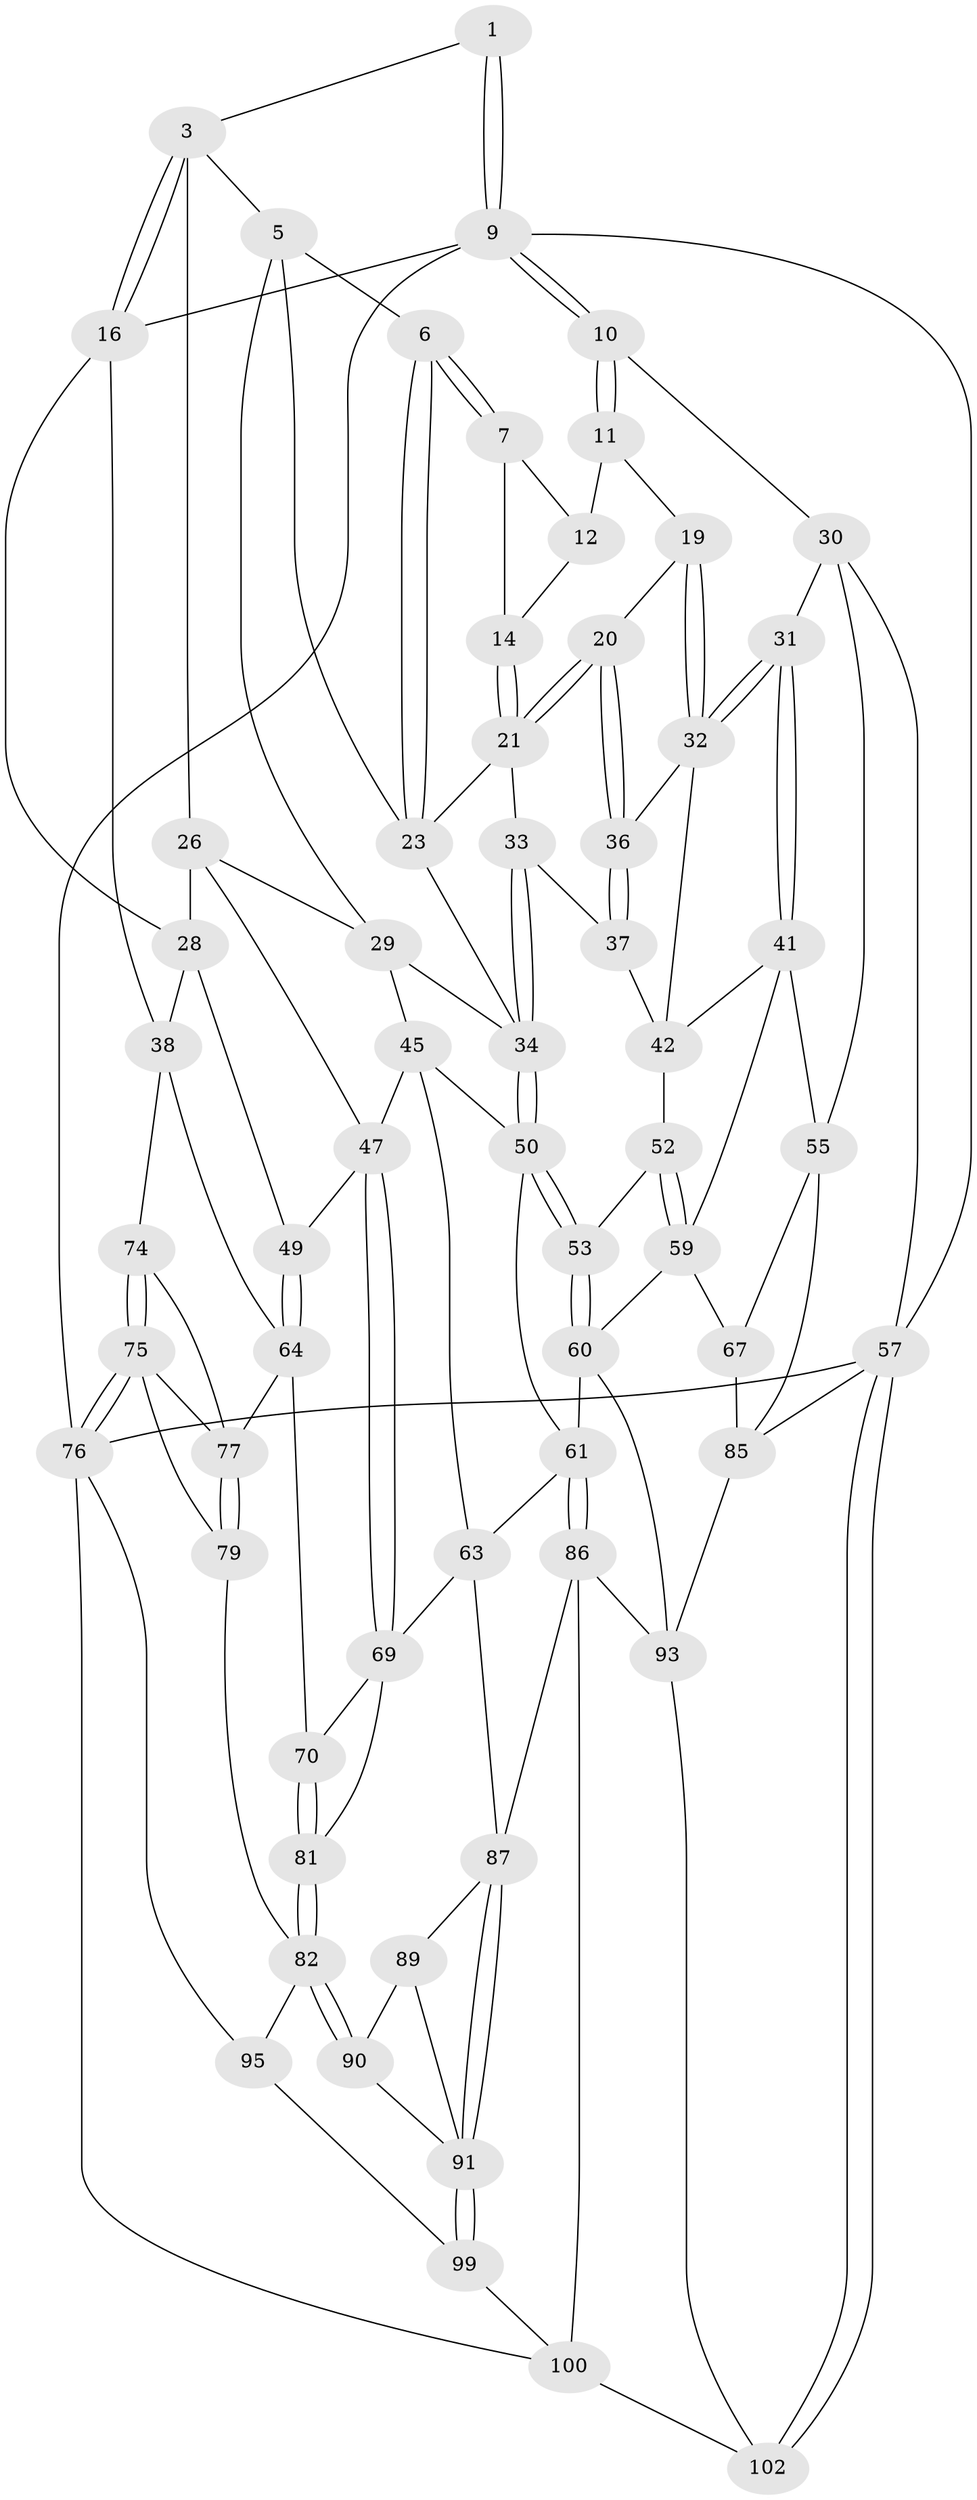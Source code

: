 // Generated by graph-tools (version 1.1) at 2025/52/02/27/25 19:52:38]
// undirected, 62 vertices, 142 edges
graph export_dot {
graph [start="1"]
  node [color=gray90,style=filled];
  1 [pos="+0.7247902743506779+0",super="+2"];
  3 [pos="+0.2998899085357459+0",super="+4"];
  5 [pos="+0.496749944470104+0.16401268509187836",super="+25"];
  6 [pos="+0.5945438720486517+0.17395064172934585"];
  7 [pos="+0.5966491123944674+0.17313248239847998",super="+8"];
  9 [pos="+1+0",super="+15"];
  10 [pos="+1+0.07481219247027995"];
  11 [pos="+0.9633965574732755+0.143504024569743",super="+18"];
  12 [pos="+0.7823659567914506+0.041374111299595104",super="+13"];
  14 [pos="+0.7249362199893344+0.19232705562298633"];
  16 [pos="+0.20060162727462383+0.16516670511904905",super="+17"];
  19 [pos="+0.8341437226950823+0.32743073004251766"];
  20 [pos="+0.713108037961618+0.33240586120861304"];
  21 [pos="+0.7112900791395959+0.3303971531336145",super="+22"];
  23 [pos="+0.6098988262177227+0.29167675705206897",super="+24"];
  26 [pos="+0.41240889214962745+0.33875325451432126",super="+27"];
  28 [pos="+0.19442880280827654+0.24406889963743614",super="+39"];
  29 [pos="+0.42210879269373547+0.3501061344475959",super="+43"];
  30 [pos="+1+0.2384172626567205",super="+54"];
  31 [pos="+0.8814309120706559+0.37457188821190934"];
  32 [pos="+0.8343905957203761+0.327906936018709",super="+40"];
  33 [pos="+0.6314406305441167+0.4420264832227993"];
  34 [pos="+0.6010879365989448+0.45238852529437396",super="+35"];
  36 [pos="+0.7195301498999314+0.39129074859875923"];
  37 [pos="+0.6738308469581038+0.4383030780615692"];
  38 [pos="+0+0.4611813103655293",super="+65"];
  41 [pos="+0.8558775144314518+0.5062452431089781",super="+56"];
  42 [pos="+0.8354904845270783+0.5124233876686383",super="+44"];
  45 [pos="+0.4041152787907126+0.5323100279511161",super="+46"];
  47 [pos="+0.29920380226052934+0.5549070754536806",super="+48"];
  49 [pos="+0.2577007895117608+0.5251352699208929"];
  50 [pos="+0.5945841408703805+0.5337311897548331",super="+51"];
  52 [pos="+0.7769394784191713+0.5668616668331059"];
  53 [pos="+0.6417188597228798+0.6417554828762807"];
  55 [pos="+0.9805910227163309+0.5508629995392459",super="+66"];
  57 [pos="+1+1",super="+58"];
  59 [pos="+0.8634001567529656+0.7386280906175228",super="+68"];
  60 [pos="+0.6223053991522748+0.7057328327959961",super="+84"];
  61 [pos="+0.5969816587491916+0.7195603669388503",super="+62"];
  63 [pos="+0.46895703408708517+0.7044187428888473",super="+72"];
  64 [pos="+0.08421992273127002+0.604355689891497",super="+71"];
  67 [pos="+0.8873480710420776+0.7879497539988843"];
  69 [pos="+0.2945591183227678+0.583262842361716",super="+73"];
  70 [pos="+0.1881754648997925+0.6960197336094304"];
  74 [pos="+0+0.5492794466227174"];
  75 [pos="+0+0.7796235969227364",super="+80"];
  76 [pos="+0+1",super="+96"];
  77 [pos="+0.13333522401951708+0.692593036453905",super="+78"];
  79 [pos="+0.07432904274043754+0.8095403197830615"];
  81 [pos="+0.2474934508484456+0.8185918628263866"];
  82 [pos="+0.24587677548419598+0.825515514919969",super="+83"];
  85 [pos="+1+0.8475664903844692",super="+97"];
  86 [pos="+0.5386522420284752+0.8639625393956855",super="+94"];
  87 [pos="+0.48639008932050404+0.875413100641909",super="+88"];
  89 [pos="+0.3848147044611362+0.8338898546196948"];
  90 [pos="+0.2519233394658501+0.8435454553825255"];
  91 [pos="+0.2770449507330481+1",super="+92"];
  93 [pos="+0.7142236932029407+0.9679733057345226",super="+98"];
  95 [pos="+0.08262448270184974+0.8454604792188113"];
  99 [pos="+0.25121136072686895+1"];
  100 [pos="+0.56111297427978+1",super="+101"];
  102 [pos="+0.7528205873767732+1"];
  1 -- 9 [weight=2];
  1 -- 9;
  1 -- 3;
  3 -- 16;
  3 -- 16;
  3 -- 26;
  3 -- 5;
  5 -- 6;
  5 -- 29;
  5 -- 23;
  6 -- 7;
  6 -- 7;
  6 -- 23;
  6 -- 23;
  7 -- 14;
  7 -- 12;
  9 -- 10;
  9 -- 10;
  9 -- 57;
  9 -- 76;
  9 -- 16;
  10 -- 11;
  10 -- 11;
  10 -- 30;
  11 -- 12 [weight=2];
  11 -- 19;
  12 -- 14;
  14 -- 21;
  14 -- 21;
  16 -- 28;
  16 -- 38;
  19 -- 20;
  19 -- 32;
  19 -- 32;
  20 -- 21;
  20 -- 21;
  20 -- 36;
  20 -- 36;
  21 -- 33;
  21 -- 23;
  23 -- 34;
  26 -- 29;
  26 -- 28;
  26 -- 47;
  28 -- 49;
  28 -- 38;
  29 -- 34;
  29 -- 45;
  30 -- 31;
  30 -- 55;
  30 -- 57;
  31 -- 32;
  31 -- 32;
  31 -- 41;
  31 -- 41;
  32 -- 42;
  32 -- 36;
  33 -- 34;
  33 -- 34;
  33 -- 37;
  34 -- 50;
  34 -- 50;
  36 -- 37;
  36 -- 37;
  37 -- 42;
  38 -- 64;
  38 -- 74;
  41 -- 42;
  41 -- 59;
  41 -- 55;
  42 -- 52;
  45 -- 47;
  45 -- 63;
  45 -- 50;
  47 -- 69;
  47 -- 69;
  47 -- 49;
  49 -- 64;
  49 -- 64;
  50 -- 53;
  50 -- 53;
  50 -- 61;
  52 -- 53;
  52 -- 59;
  52 -- 59;
  53 -- 60;
  53 -- 60;
  55 -- 67;
  55 -- 85;
  57 -- 102;
  57 -- 102;
  57 -- 76;
  57 -- 85;
  59 -- 67;
  59 -- 60;
  60 -- 61;
  60 -- 93;
  61 -- 86;
  61 -- 86;
  61 -- 63;
  63 -- 69;
  63 -- 87;
  64 -- 77;
  64 -- 70;
  67 -- 85;
  69 -- 70;
  69 -- 81;
  70 -- 81;
  70 -- 81;
  74 -- 75;
  74 -- 75;
  74 -- 77;
  75 -- 76;
  75 -- 76;
  75 -- 79;
  75 -- 77;
  76 -- 100;
  76 -- 95;
  77 -- 79;
  77 -- 79;
  79 -- 82;
  81 -- 82;
  81 -- 82;
  82 -- 90;
  82 -- 90;
  82 -- 95;
  85 -- 93;
  86 -- 87;
  86 -- 100;
  86 -- 93;
  87 -- 91;
  87 -- 91;
  87 -- 89;
  89 -- 90;
  89 -- 91;
  90 -- 91;
  91 -- 99;
  91 -- 99;
  93 -- 102;
  95 -- 99;
  99 -- 100;
  100 -- 102;
}
